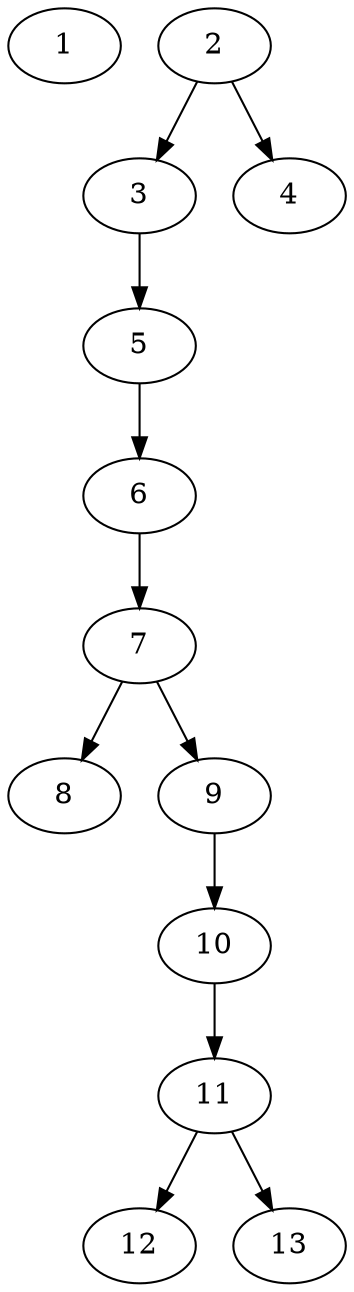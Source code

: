 // DAG (tier=1-easy, mode=compute, n=13, ccr=0.292, fat=0.370, density=0.310, regular=0.669, jump=0.048, mindata=262144, maxdata=2097152)
// DAG automatically generated by daggen at Sun Aug 24 16:33:32 2025
// /home/ermia/Project/Environments/daggen/bin/daggen --dot --ccr 0.292 --fat 0.370 --regular 0.669 --density 0.310 --jump 0.048 --mindata 262144 --maxdata 2097152 -n 13 
digraph G {
  1 [size="2941624330357664", alpha="0.08", expect_size="1470812165178832"]
  2 [size="1186195692569967", alpha="0.06", expect_size="593097846284983"]
  2 -> 3 [size ="28369609555968"]
  2 -> 4 [size ="28369609555968"]
  3 [size="18014398509481984", alpha="0.20", expect_size="9007199254740992"]
  3 -> 5 [size ="549755813888"]
  4 [size="938152730122256384", alpha="0.06", expect_size="469076365061128192"]
  5 [size="2096936492048701", alpha="0.16", expect_size="1048468246024350"]
  5 -> 6 [size ="1940796735488"]
  6 [size="74847649036875", alpha="0.17", expect_size="37423824518437"]
  6 -> 7 [size ="2537553920000"]
  7 [size="301053609415961", alpha="0.03", expect_size="150526804707980"]
  7 -> 8 [size ="8023569334272"]
  7 -> 9 [size ="8023569334272"]
  8 [size="6430539384780488704", alpha="0.04", expect_size="3215269692390244352"]
  9 [size="192404415287993", alpha="0.11", expect_size="96202207643996"]
  9 -> 10 [size ="18324779958272"]
  10 [size="177555645871870", alpha="0.13", expect_size="88777822935935"]
  10 -> 11 [size ="16843393728512"]
  11 [size="465787155625541632", alpha="0.13", expect_size="232893577812770816"]
  11 -> 12 [size ="4807083425792"]
  11 -> 13 [size ="4807083425792"]
  12 [size="3307366697331886", alpha="0.06", expect_size="1653683348665943"]
  13 [size="4607442944000000000", alpha="0.19", expect_size="2303721472000000000"]
}
